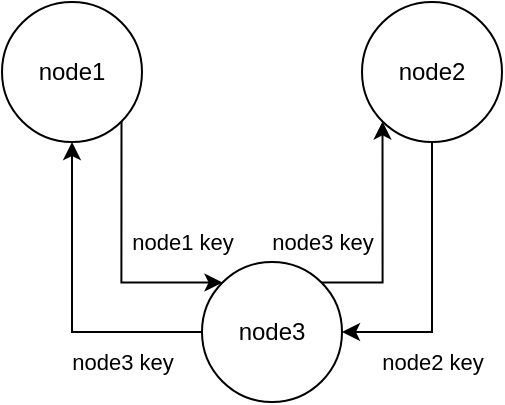 <mxfile version="11.2.9" type="device" pages="1"><diagram id="n3g4DslWbVnhe9REuUzu" name="Page-1"><mxGraphModel dx="454" dy="690" grid="1" gridSize="10" guides="1" tooltips="1" connect="1" arrows="1" fold="1" page="1" pageScale="1" pageWidth="1169" pageHeight="827" math="0" shadow="0"><root><mxCell id="0"/><mxCell id="1" parent="0"/><mxCell id="BaPzX4GcndiNIC5pCQSr-7" value="node2 key" style="edgeStyle=orthogonalEdgeStyle;rounded=0;orthogonalLoop=1;jettySize=auto;html=1;exitX=0.5;exitY=1;exitDx=0;exitDy=0;entryX=1;entryY=0.5;entryDx=0;entryDy=0;" edge="1" parent="1" source="BaPzX4GcndiNIC5pCQSr-1" target="BaPzX4GcndiNIC5pCQSr-5"><mxGeometry x="0.357" y="15" relative="1" as="geometry"><mxPoint as="offset"/></mxGeometry></mxCell><mxCell id="BaPzX4GcndiNIC5pCQSr-1" value="node2" style="ellipse;whiteSpace=wrap;html=1;" vertex="1" parent="1"><mxGeometry x="210" y="220" width="70" height="70" as="geometry"/></mxCell><mxCell id="BaPzX4GcndiNIC5pCQSr-11" value="node1 key" style="edgeStyle=orthogonalEdgeStyle;rounded=0;orthogonalLoop=1;jettySize=auto;html=1;exitX=1;exitY=1;exitDx=0;exitDy=0;entryX=0;entryY=0;entryDx=0;entryDy=0;" edge="1" parent="1" source="BaPzX4GcndiNIC5pCQSr-2" target="BaPzX4GcndiNIC5pCQSr-5"><mxGeometry x="0.692" y="20" relative="1" as="geometry"><Array as="points"><mxPoint x="90" y="360"/></Array><mxPoint as="offset"/></mxGeometry></mxCell><mxCell id="BaPzX4GcndiNIC5pCQSr-2" value="node1" style="ellipse;whiteSpace=wrap;html=1;" vertex="1" parent="1"><mxGeometry x="30" y="220" width="70" height="70" as="geometry"/></mxCell><mxCell id="BaPzX4GcndiNIC5pCQSr-9" value="node3 key" style="edgeStyle=orthogonalEdgeStyle;rounded=0;orthogonalLoop=1;jettySize=auto;html=1;exitX=1;exitY=0;exitDx=0;exitDy=0;entryX=0;entryY=1;entryDx=0;entryDy=0;" edge="1" parent="1" source="BaPzX4GcndiNIC5pCQSr-5" target="BaPzX4GcndiNIC5pCQSr-1"><mxGeometry x="-0.091" y="30" relative="1" as="geometry"><mxPoint as="offset"/></mxGeometry></mxCell><mxCell id="BaPzX4GcndiNIC5pCQSr-10" value="node3 key" style="edgeStyle=orthogonalEdgeStyle;rounded=0;orthogonalLoop=1;jettySize=auto;html=1;exitX=0;exitY=0.5;exitDx=0;exitDy=0;entryX=0.5;entryY=1;entryDx=0;entryDy=0;" edge="1" parent="1" source="BaPzX4GcndiNIC5pCQSr-5" target="BaPzX4GcndiNIC5pCQSr-2"><mxGeometry x="-0.5" y="15" relative="1" as="geometry"><mxPoint as="offset"/></mxGeometry></mxCell><mxCell id="BaPzX4GcndiNIC5pCQSr-5" value="node3" style="ellipse;whiteSpace=wrap;html=1;" vertex="1" parent="1"><mxGeometry x="130" y="350" width="70" height="70" as="geometry"/></mxCell></root></mxGraphModel></diagram></mxfile>